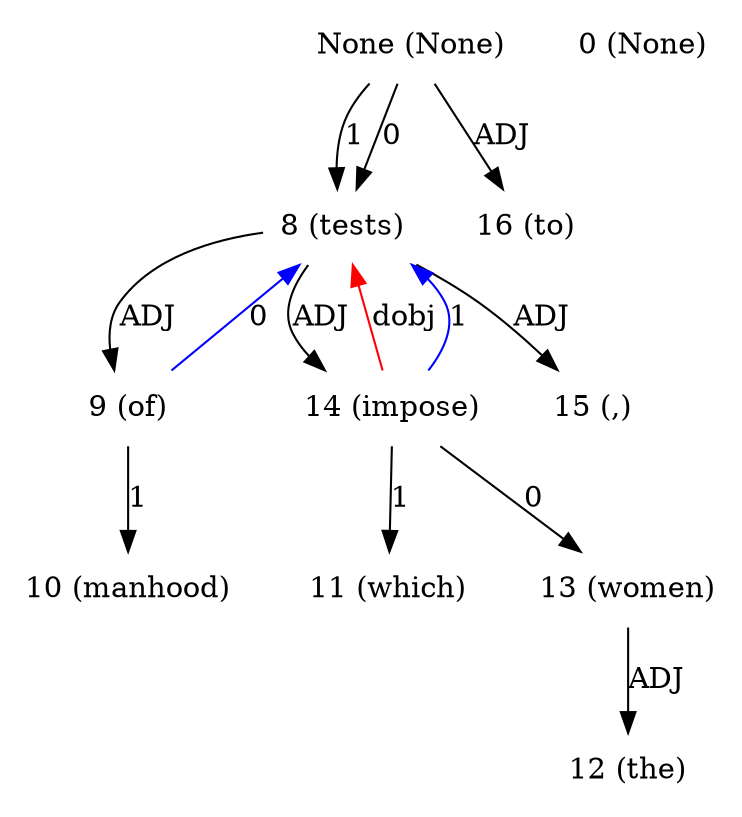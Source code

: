 digraph G{
edge [dir=forward]
node [shape=plaintext]

None [label="None (None)"]
None -> 8 [label="1"]
None [label="None (None)"]
None -> 8 [label="0"]
None [label="None (None)"]
None -> 16 [label="ADJ"]
0 [label="0 (None)"]
8 [label="8 (tests)"]
8 -> 9 [label="ADJ"]
8 -> 14 [label="ADJ"]
8 -> 15 [label="ADJ"]
14 -> 8 [label="dobj", color="red"]
9 [label="9 (of)"]
9 -> 10 [label="1"]
9 -> 8 [label="0", color="blue"]
10 [label="10 (manhood)"]
11 [label="11 (which)"]
12 [label="12 (the)"]
13 [label="13 (women)"]
13 -> 12 [label="ADJ"]
14 [label="14 (impose)"]
14 -> 11 [label="1"]
14 -> 8 [label="1", color="blue"]
14 -> 13 [label="0"]
15 [label="15 (,)"]
16 [label="16 (to)"]
}
